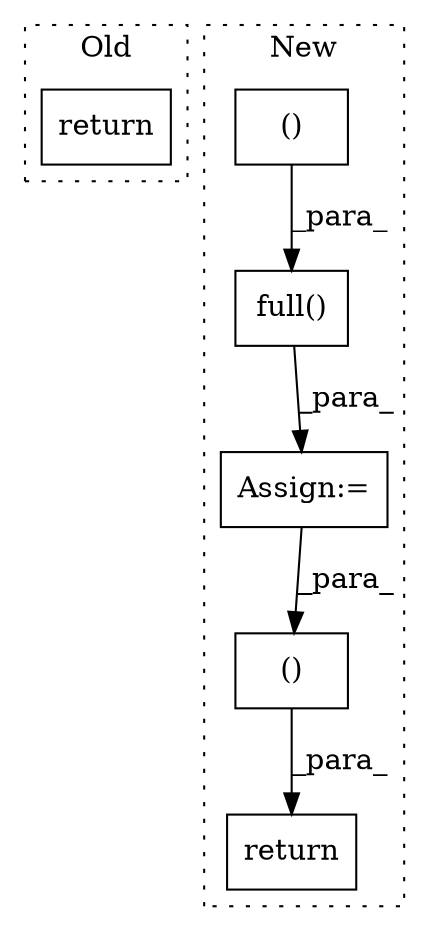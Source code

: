 digraph G {
subgraph cluster0 {
1 [label="return" a="93" s="14137" l="7" shape="box"];
label = "Old";
style="dotted";
}
subgraph cluster1 {
2 [label="full()" a="75" s="13729,13756" l="11,19" shape="box"];
3 [label="()" a="54" s="13750" l="0" shape="box"];
4 [label="Assign:=" a="68" s="13726" l="3" shape="box"];
5 [label="return" a="93" s="14252" l="7" shape="box"];
6 [label="()" a="54" s="14265" l="19" shape="box"];
label = "New";
style="dotted";
}
2 -> 4 [label="_para_"];
3 -> 2 [label="_para_"];
4 -> 6 [label="_para_"];
6 -> 5 [label="_para_"];
}